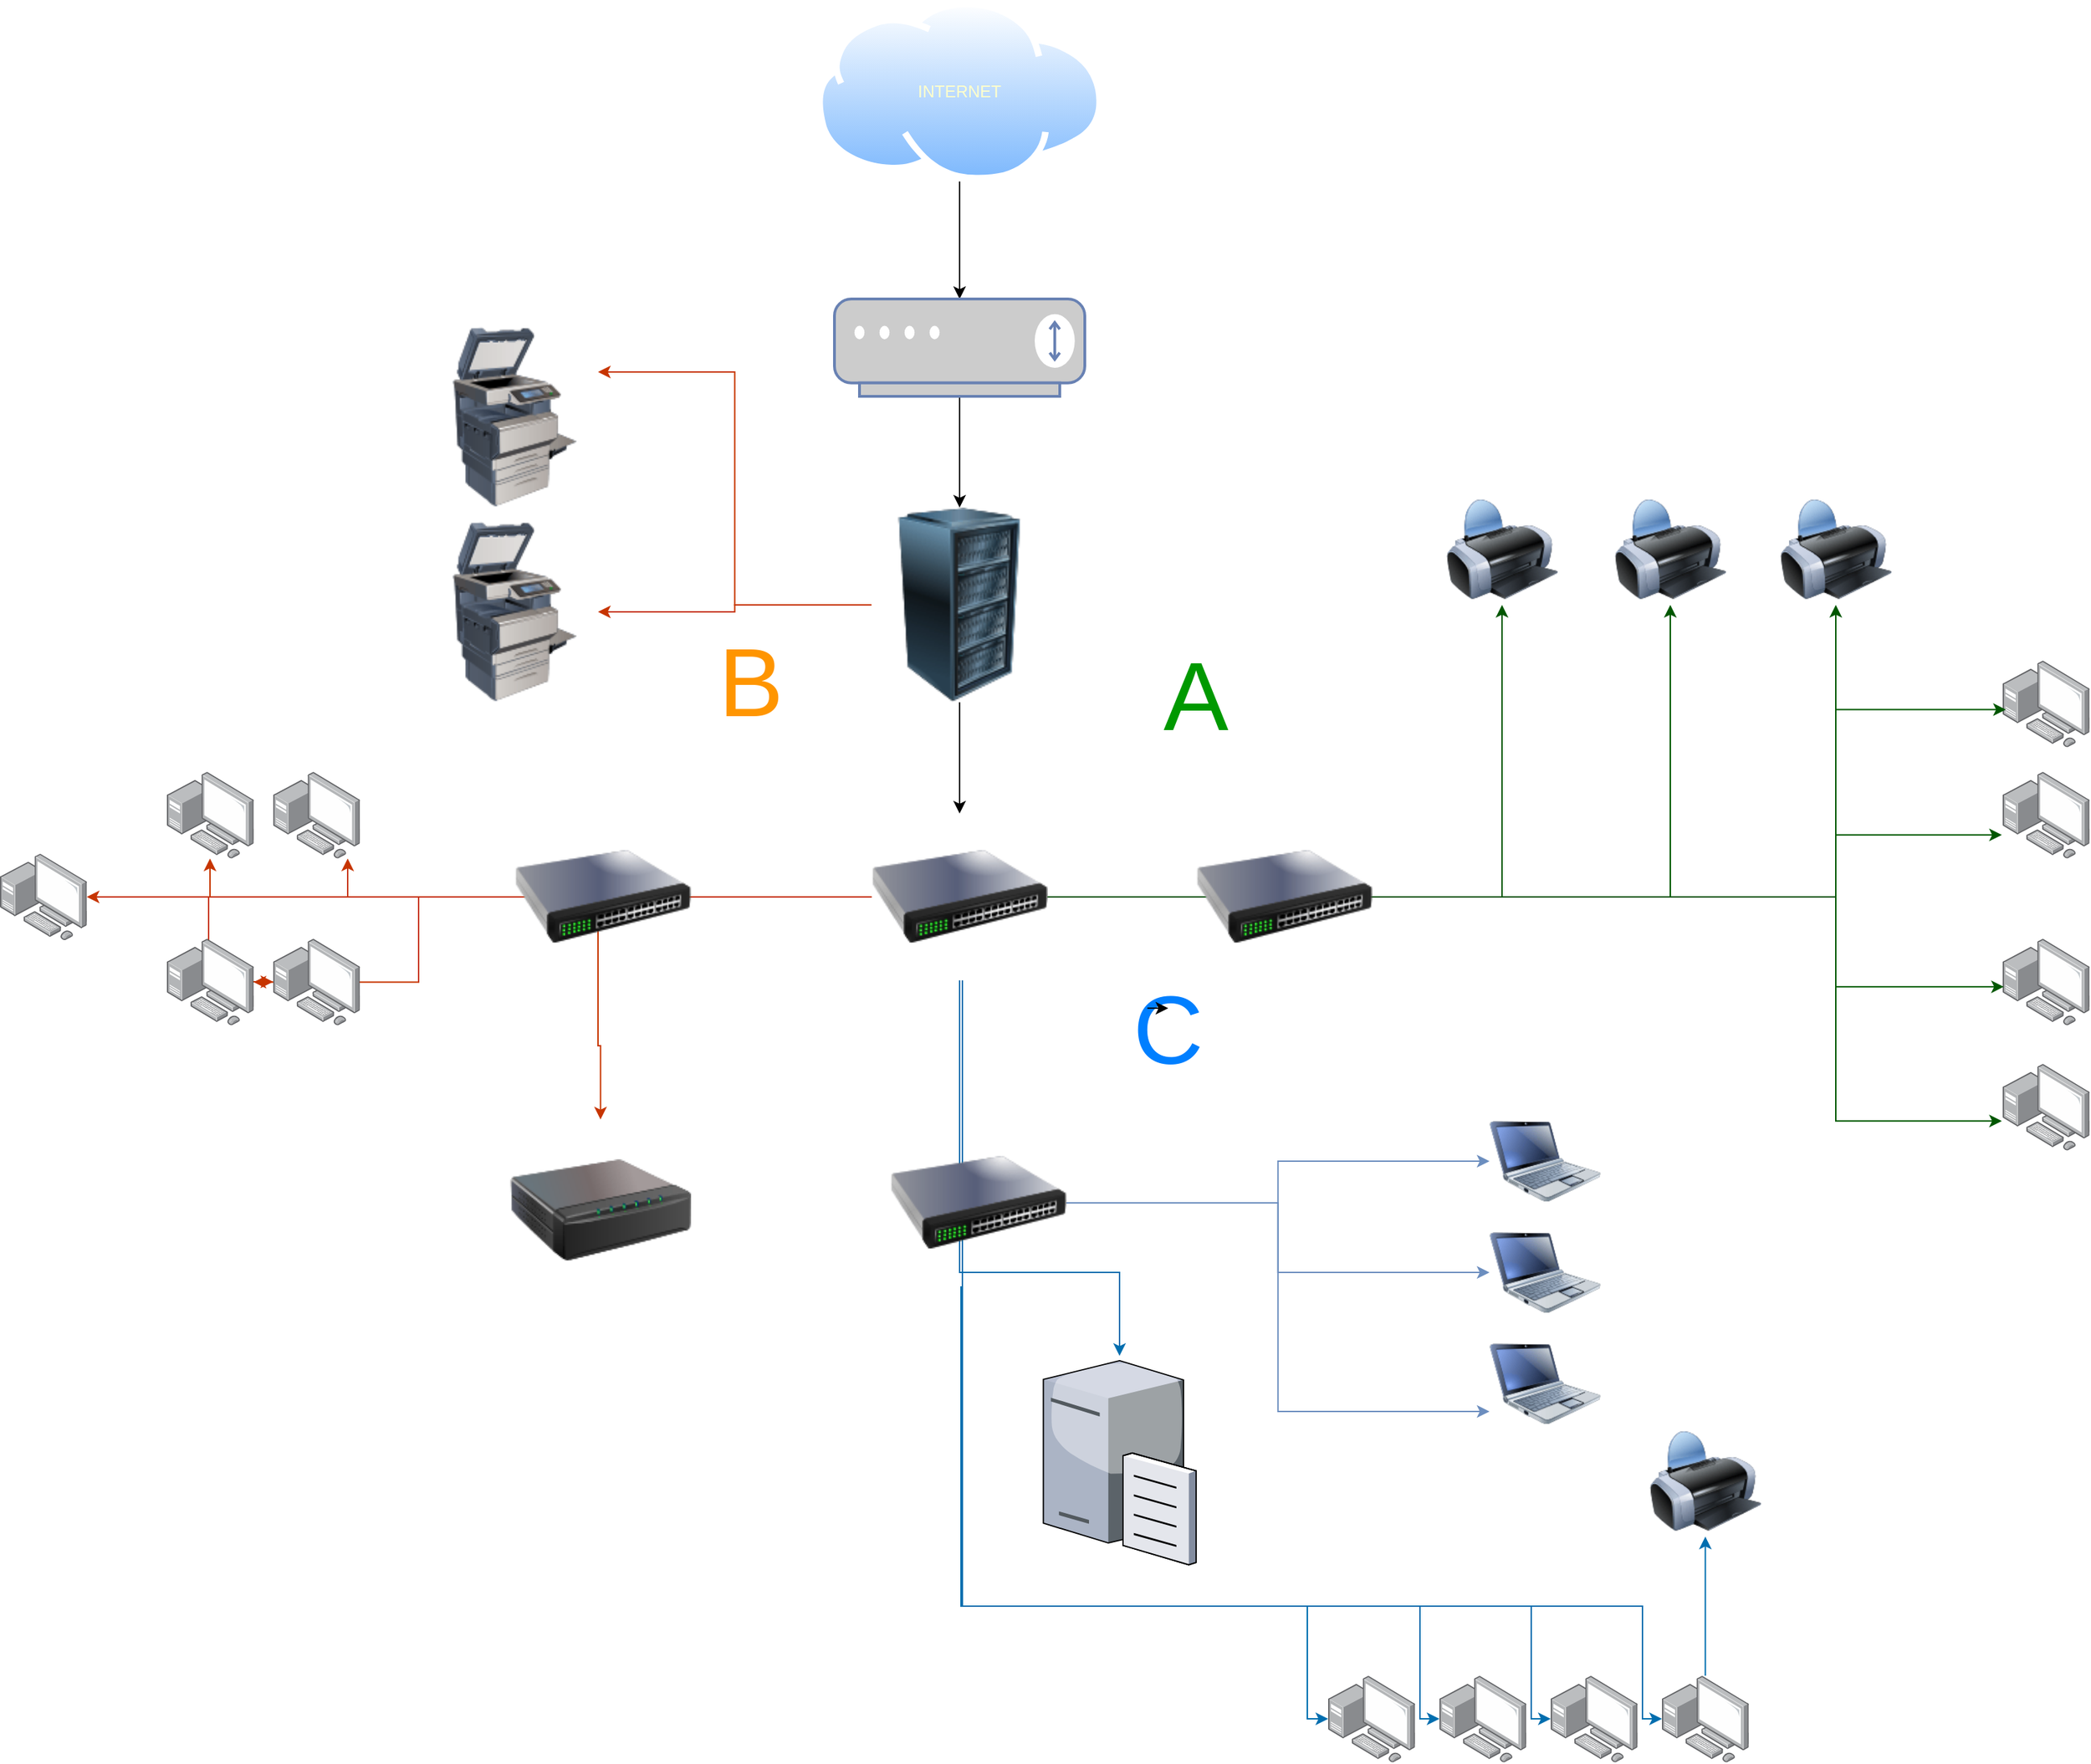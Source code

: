 <mxfile version="23.1.7" type="device">
  <diagram name="Página-1" id="7FIJpHnjYxpW0zgMZsRP">
    <mxGraphModel dx="2625" dy="2582" grid="1" gridSize="10" guides="1" tooltips="1" connect="1" arrows="1" fold="1" page="1" pageScale="1" pageWidth="827" pageHeight="1169" math="0" shadow="0">
      <root>
        <mxCell id="0" />
        <mxCell id="1" parent="0" />
        <mxCell id="o16BKhg6lxJO9Q1pBnN1-72" value="" style="edgeStyle=orthogonalEdgeStyle;rounded=0;orthogonalLoop=1;jettySize=auto;html=1;" parent="1" source="o16BKhg6lxJO9Q1pBnN1-43" target="o16BKhg6lxJO9Q1pBnN1-71" edge="1">
          <mxGeometry relative="1" as="geometry" />
        </mxCell>
        <mxCell id="o16BKhg6lxJO9Q1pBnN1-101" style="edgeStyle=orthogonalEdgeStyle;rounded=0;orthogonalLoop=1;jettySize=auto;html=1;entryX=1;entryY=0.25;entryDx=0;entryDy=0;fillColor=#fa6800;strokeColor=#C73500;" parent="1" source="o16BKhg6lxJO9Q1pBnN1-43" target="o16BKhg6lxJO9Q1pBnN1-87" edge="1">
          <mxGeometry relative="1" as="geometry" />
        </mxCell>
        <mxCell id="o16BKhg6lxJO9Q1pBnN1-102" style="edgeStyle=orthogonalEdgeStyle;rounded=0;orthogonalLoop=1;jettySize=auto;html=1;entryX=1;entryY=0.5;entryDx=0;entryDy=0;fillColor=#fa6800;strokeColor=#C73500;" parent="1" source="o16BKhg6lxJO9Q1pBnN1-43" target="o16BKhg6lxJO9Q1pBnN1-88" edge="1">
          <mxGeometry relative="1" as="geometry" />
        </mxCell>
        <mxCell id="o16BKhg6lxJO9Q1pBnN1-43" value="" style="image;html=1;image=img/lib/clip_art/computers/Server_Rack_128x128.png" parent="1" vertex="1">
          <mxGeometry x="756.58" y="-790" width="126.83" height="140" as="geometry" />
        </mxCell>
        <mxCell id="o16BKhg6lxJO9Q1pBnN1-46" value="" style="image;points=[];aspect=fixed;html=1;align=center;shadow=0;dashed=0;image=img/lib/allied_telesis/computer_and_terminals/Personal_Computer_with_Server.svg;" parent="1" vertex="1">
          <mxGeometry x="1570" y="-680" width="62.4" height="62.4" as="geometry" />
        </mxCell>
        <mxCell id="o16BKhg6lxJO9Q1pBnN1-56" value="" style="image;html=1;image=img/lib/clip_art/computers/Printer_128x128.png" parent="1" vertex="1">
          <mxGeometry x="1291" y="-800" width="80" height="80" as="geometry" />
        </mxCell>
        <mxCell id="o16BKhg6lxJO9Q1pBnN1-57" value="" style="image;html=1;image=img/lib/clip_art/computers/Printer_128x128.png" parent="1" vertex="1">
          <mxGeometry x="1410" y="-800" width="80" height="80" as="geometry" />
        </mxCell>
        <mxCell id="o16BKhg6lxJO9Q1pBnN1-58" value="" style="image;html=1;image=img/lib/clip_art/computers/Printer_128x128.png" parent="1" vertex="1">
          <mxGeometry x="1170" y="-800" width="80" height="80" as="geometry" />
        </mxCell>
        <mxCell id="o16BKhg6lxJO9Q1pBnN1-59" value="" style="image;points=[];aspect=fixed;html=1;align=center;shadow=0;dashed=0;image=img/lib/allied_telesis/computer_and_terminals/Personal_Computer_with_Server.svg;" parent="1" vertex="1">
          <mxGeometry x="1570" y="-600" width="62.4" height="62.4" as="geometry" />
        </mxCell>
        <mxCell id="o16BKhg6lxJO9Q1pBnN1-60" value="" style="image;points=[];aspect=fixed;html=1;align=center;shadow=0;dashed=0;image=img/lib/allied_telesis/computer_and_terminals/Personal_Computer_with_Server.svg;" parent="1" vertex="1">
          <mxGeometry x="1570" y="-390" width="62.4" height="62.4" as="geometry" />
        </mxCell>
        <mxCell id="o16BKhg6lxJO9Q1pBnN1-61" value="" style="image;points=[];aspect=fixed;html=1;align=center;shadow=0;dashed=0;image=img/lib/allied_telesis/computer_and_terminals/Personal_Computer_with_Server.svg;" parent="1" vertex="1">
          <mxGeometry x="1570" y="-480" width="62.4" height="62.4" as="geometry" />
        </mxCell>
        <mxCell id="o16BKhg6lxJO9Q1pBnN1-134" value="" style="edgeStyle=orthogonalEdgeStyle;rounded=0;orthogonalLoop=1;jettySize=auto;html=1;" parent="1" source="o16BKhg6lxJO9Q1pBnN1-63" target="o16BKhg6lxJO9Q1pBnN1-67" edge="1">
          <mxGeometry relative="1" as="geometry" />
        </mxCell>
        <mxCell id="o16BKhg6lxJO9Q1pBnN1-63" value="" style="image;aspect=fixed;perimeter=ellipsePerimeter;html=1;align=center;shadow=0;dashed=0;spacingTop=3;image=img/lib/active_directory/internet_cloud.svg;" parent="1" vertex="1">
          <mxGeometry x="716.82" y="-1154.5" width="206.35" height="130" as="geometry" />
        </mxCell>
        <mxCell id="o16BKhg6lxJO9Q1pBnN1-66" value="INTERNET" style="text;strokeColor=none;align=center;fillColor=none;html=1;verticalAlign=middle;whiteSpace=wrap;rounded=0;fontColor=#FFFFCC;" parent="1" vertex="1">
          <mxGeometry x="755" y="-1140" width="130" height="101" as="geometry" />
        </mxCell>
        <mxCell id="o16BKhg6lxJO9Q1pBnN1-70" value="" style="edgeStyle=orthogonalEdgeStyle;rounded=0;orthogonalLoop=1;jettySize=auto;html=1;" parent="1" source="o16BKhg6lxJO9Q1pBnN1-67" target="o16BKhg6lxJO9Q1pBnN1-43" edge="1">
          <mxGeometry relative="1" as="geometry" />
        </mxCell>
        <mxCell id="o16BKhg6lxJO9Q1pBnN1-67" value="" style="fontColor=#0066CC;verticalAlign=top;verticalLabelPosition=bottom;labelPosition=center;align=center;html=1;outlineConnect=0;fillColor=#CCCCCC;strokeColor=#6881B3;gradientColor=none;gradientDirection=north;strokeWidth=2;shape=mxgraph.networks.modem;" parent="1" vertex="1">
          <mxGeometry x="730.0" y="-940" width="180" height="70" as="geometry" />
        </mxCell>
        <mxCell id="o16BKhg6lxJO9Q1pBnN1-74" style="edgeStyle=orthogonalEdgeStyle;rounded=0;orthogonalLoop=1;jettySize=auto;html=1;fontColor=#3156ed;fillColor=#008a00;strokeColor=#005700;" parent="1" source="o16BKhg6lxJO9Q1pBnN1-71" target="o16BKhg6lxJO9Q1pBnN1-58" edge="1">
          <mxGeometry relative="1" as="geometry" />
        </mxCell>
        <mxCell id="o16BKhg6lxJO9Q1pBnN1-75" style="edgeStyle=orthogonalEdgeStyle;rounded=0;orthogonalLoop=1;jettySize=auto;html=1;entryX=0.5;entryY=1;entryDx=0;entryDy=0;fillColor=#008a00;strokeColor=#005700;" parent="1" source="o16BKhg6lxJO9Q1pBnN1-71" target="o16BKhg6lxJO9Q1pBnN1-56" edge="1">
          <mxGeometry relative="1" as="geometry" />
        </mxCell>
        <mxCell id="o16BKhg6lxJO9Q1pBnN1-76" style="edgeStyle=orthogonalEdgeStyle;rounded=0;orthogonalLoop=1;jettySize=auto;html=1;fillColor=#008a00;strokeColor=#005700;" parent="1" source="o16BKhg6lxJO9Q1pBnN1-71" target="o16BKhg6lxJO9Q1pBnN1-57" edge="1">
          <mxGeometry relative="1" as="geometry" />
        </mxCell>
        <mxCell id="o16BKhg6lxJO9Q1pBnN1-86" style="edgeStyle=orthogonalEdgeStyle;rounded=0;orthogonalLoop=1;jettySize=auto;html=1;fillColor=#fa6800;strokeColor=#C73500;" parent="1" source="o16BKhg6lxJO9Q1pBnN1-71" target="o16BKhg6lxJO9Q1pBnN1-92" edge="1">
          <mxGeometry relative="1" as="geometry">
            <mxPoint x="670.0" y="-510" as="targetPoint" />
          </mxGeometry>
        </mxCell>
        <mxCell id="o16BKhg6lxJO9Q1pBnN1-110" style="edgeStyle=orthogonalEdgeStyle;rounded=0;orthogonalLoop=1;jettySize=auto;html=1;fillColor=#1ba1e2;strokeColor=#006EAF;" parent="1" source="o16BKhg6lxJO9Q1pBnN1-71" target="o16BKhg6lxJO9Q1pBnN1-108" edge="1">
          <mxGeometry relative="1" as="geometry">
            <Array as="points">
              <mxPoint x="820" y="-240" />
              <mxPoint x="935" y="-240" />
            </Array>
          </mxGeometry>
        </mxCell>
        <mxCell id="o16BKhg6lxJO9Q1pBnN1-113" style="edgeStyle=orthogonalEdgeStyle;rounded=0;orthogonalLoop=1;jettySize=auto;html=1;fillColor=#fa6800;strokeColor=#C73500;" parent="1" source="o16BKhg6lxJO9Q1pBnN1-71" target="o16BKhg6lxJO9Q1pBnN1-93" edge="1">
          <mxGeometry relative="1" as="geometry">
            <Array as="points">
              <mxPoint x="380" y="-510" />
            </Array>
          </mxGeometry>
        </mxCell>
        <mxCell id="o16BKhg6lxJO9Q1pBnN1-114" style="edgeStyle=orthogonalEdgeStyle;rounded=0;orthogonalLoop=1;jettySize=auto;html=1;fillColor=#fa6800;strokeColor=#C73500;" parent="1" source="o16BKhg6lxJO9Q1pBnN1-71" target="o16BKhg6lxJO9Q1pBnN1-95" edge="1">
          <mxGeometry relative="1" as="geometry">
            <Array as="points">
              <mxPoint x="280" y="-510" />
              <mxPoint x="280" y="-449" />
            </Array>
          </mxGeometry>
        </mxCell>
        <mxCell id="o16BKhg6lxJO9Q1pBnN1-115" style="edgeStyle=orthogonalEdgeStyle;rounded=0;orthogonalLoop=1;jettySize=auto;html=1;fillColor=#fa6800;strokeColor=#C73500;" parent="1" source="o16BKhg6lxJO9Q1pBnN1-71" target="o16BKhg6lxJO9Q1pBnN1-94" edge="1">
          <mxGeometry relative="1" as="geometry">
            <Array as="points">
              <mxPoint x="281" y="-510" />
            </Array>
          </mxGeometry>
        </mxCell>
        <mxCell id="o16BKhg6lxJO9Q1pBnN1-116" style="edgeStyle=orthogonalEdgeStyle;rounded=0;orthogonalLoop=1;jettySize=auto;html=1;fillColor=#fa6800;strokeColor=#C73500;" parent="1" source="o16BKhg6lxJO9Q1pBnN1-71" target="o16BKhg6lxJO9Q1pBnN1-91" edge="1">
          <mxGeometry relative="1" as="geometry">
            <Array as="points">
              <mxPoint x="431" y="-510" />
            </Array>
          </mxGeometry>
        </mxCell>
        <mxCell id="o16BKhg6lxJO9Q1pBnN1-117" style="edgeStyle=orthogonalEdgeStyle;rounded=0;orthogonalLoop=1;jettySize=auto;html=1;fillColor=#fa6800;strokeColor=#C73500;" parent="1" source="o16BKhg6lxJO9Q1pBnN1-71" target="o16BKhg6lxJO9Q1pBnN1-112" edge="1">
          <mxGeometry relative="1" as="geometry">
            <Array as="points">
              <mxPoint x="560" y="-510" />
              <mxPoint x="560" y="-403" />
            </Array>
          </mxGeometry>
        </mxCell>
        <mxCell id="o16BKhg6lxJO9Q1pBnN1-124" style="edgeStyle=orthogonalEdgeStyle;rounded=0;orthogonalLoop=1;jettySize=auto;html=1;fillColor=#1ba1e2;strokeColor=#006EAF;" parent="1" source="o16BKhg6lxJO9Q1pBnN1-71" target="o16BKhg6lxJO9Q1pBnN1-122" edge="1">
          <mxGeometry relative="1" as="geometry">
            <mxPoint x="822" y="-120" as="targetPoint" />
            <Array as="points">
              <mxPoint x="822" />
              <mxPoint x="1070" />
              <mxPoint x="1070" y="81" />
            </Array>
          </mxGeometry>
        </mxCell>
        <mxCell id="o16BKhg6lxJO9Q1pBnN1-125" style="edgeStyle=orthogonalEdgeStyle;rounded=0;orthogonalLoop=1;jettySize=auto;html=1;fillColor=#1ba1e2;strokeColor=#006EAF;" parent="1" source="o16BKhg6lxJO9Q1pBnN1-71" target="o16BKhg6lxJO9Q1pBnN1-121" edge="1">
          <mxGeometry relative="1" as="geometry">
            <mxPoint x="822" y="180" as="targetPoint" />
            <Array as="points">
              <mxPoint x="822" />
              <mxPoint x="1151" />
              <mxPoint x="1151" y="81" />
            </Array>
          </mxGeometry>
        </mxCell>
        <mxCell id="o16BKhg6lxJO9Q1pBnN1-129" style="edgeStyle=orthogonalEdgeStyle;rounded=0;orthogonalLoop=1;jettySize=auto;html=1;fillColor=#1ba1e2;strokeColor=#006EAF;" parent="1" source="o16BKhg6lxJO9Q1pBnN1-139" target="o16BKhg6lxJO9Q1pBnN1-119" edge="1">
          <mxGeometry relative="1" as="geometry">
            <Array as="points">
              <mxPoint x="822" />
              <mxPoint x="1311" />
              <mxPoint x="1311" y="81" />
            </Array>
          </mxGeometry>
        </mxCell>
        <mxCell id="o16BKhg6lxJO9Q1pBnN1-130" style="edgeStyle=orthogonalEdgeStyle;rounded=0;orthogonalLoop=1;jettySize=auto;html=1;fillColor=#1ba1e2;strokeColor=#006EAF;" parent="1" source="o16BKhg6lxJO9Q1pBnN1-139" target="o16BKhg6lxJO9Q1pBnN1-120" edge="1">
          <mxGeometry relative="1" as="geometry">
            <Array as="points">
              <mxPoint x="821" />
              <mxPoint x="1231" />
              <mxPoint x="1231" y="81" />
            </Array>
          </mxGeometry>
        </mxCell>
        <mxCell id="o16BKhg6lxJO9Q1pBnN1-71" value="" style="image;html=1;image=img/lib/clip_art/networking/Switch_128x128.png" parent="1" vertex="1">
          <mxGeometry x="756.58" y="-570" width="126.83" height="120" as="geometry" />
        </mxCell>
        <mxCell id="o16BKhg6lxJO9Q1pBnN1-77" style="edgeStyle=orthogonalEdgeStyle;rounded=0;orthogonalLoop=1;jettySize=auto;html=1;entryX=0.036;entryY=0.565;entryDx=0;entryDy=0;entryPerimeter=0;fillColor=#008a00;strokeColor=#005700;" parent="1" source="o16BKhg6lxJO9Q1pBnN1-71" target="o16BKhg6lxJO9Q1pBnN1-46" edge="1">
          <mxGeometry relative="1" as="geometry">
            <Array as="points">
              <mxPoint x="1450" y="-510" />
              <mxPoint x="1450" y="-645" />
            </Array>
          </mxGeometry>
        </mxCell>
        <mxCell id="o16BKhg6lxJO9Q1pBnN1-78" style="edgeStyle=orthogonalEdgeStyle;rounded=0;orthogonalLoop=1;jettySize=auto;html=1;entryX=-0.01;entryY=0.659;entryDx=0;entryDy=0;entryPerimeter=0;fillColor=#008a00;strokeColor=#005700;" parent="1" source="o16BKhg6lxJO9Q1pBnN1-71" target="o16BKhg6lxJO9Q1pBnN1-60" edge="1">
          <mxGeometry relative="1" as="geometry">
            <Array as="points">
              <mxPoint x="1450" y="-510" />
              <mxPoint x="1450" y="-349" />
            </Array>
          </mxGeometry>
        </mxCell>
        <mxCell id="o16BKhg6lxJO9Q1pBnN1-79" style="edgeStyle=orthogonalEdgeStyle;rounded=0;orthogonalLoop=1;jettySize=auto;html=1;entryX=-0.01;entryY=0.728;entryDx=0;entryDy=0;entryPerimeter=0;fillColor=#008a00;strokeColor=#005700;" parent="1" source="o16BKhg6lxJO9Q1pBnN1-71" target="o16BKhg6lxJO9Q1pBnN1-59" edge="1">
          <mxGeometry relative="1" as="geometry">
            <Array as="points">
              <mxPoint x="1450" y="-510" />
              <mxPoint x="1450" y="-554" />
            </Array>
          </mxGeometry>
        </mxCell>
        <mxCell id="o16BKhg6lxJO9Q1pBnN1-81" style="edgeStyle=orthogonalEdgeStyle;rounded=0;orthogonalLoop=1;jettySize=auto;html=1;entryX=0.013;entryY=0.554;entryDx=0;entryDy=0;entryPerimeter=0;fontColor=#ff0000;labelBorderColor=#009900;labelBackgroundColor=#ff0000;fillColor=#008a00;strokeColor=#005700;" parent="1" source="o16BKhg6lxJO9Q1pBnN1-136" target="o16BKhg6lxJO9Q1pBnN1-61" edge="1">
          <mxGeometry relative="1" as="geometry">
            <Array as="points">
              <mxPoint x="1450" y="-510" />
              <mxPoint x="1450" y="-445" />
            </Array>
          </mxGeometry>
        </mxCell>
        <mxCell id="o16BKhg6lxJO9Q1pBnN1-87" value="" style="image;html=1;image=img/lib/clip_art/computers/Printer_Commercial_128x128.png" parent="1" vertex="1">
          <mxGeometry x="440" y="-920" width="120" height="130" as="geometry" />
        </mxCell>
        <mxCell id="o16BKhg6lxJO9Q1pBnN1-88" value="" style="image;html=1;image=img/lib/clip_art/computers/Printer_Commercial_128x128.png" parent="1" vertex="1">
          <mxGeometry x="440" y="-780" width="120" height="130" as="geometry" />
        </mxCell>
        <mxCell id="o16BKhg6lxJO9Q1pBnN1-91" value="" style="image;points=[];aspect=fixed;html=1;align=center;shadow=0;dashed=0;image=img/lib/allied_telesis/computer_and_terminals/Personal_Computer_with_Server.svg;" parent="1" vertex="1">
          <mxGeometry x="250" y="-480" width="62.4" height="62.4" as="geometry" />
        </mxCell>
        <mxCell id="o16BKhg6lxJO9Q1pBnN1-92" value="" style="image;points=[];aspect=fixed;html=1;align=center;shadow=0;dashed=0;image=img/lib/allied_telesis/computer_and_terminals/Personal_Computer_with_Server.svg;" parent="1" vertex="1">
          <mxGeometry x="130" y="-541.2" width="62.4" height="62.4" as="geometry" />
        </mxCell>
        <mxCell id="o16BKhg6lxJO9Q1pBnN1-93" value="" style="image;points=[];aspect=fixed;html=1;align=center;shadow=0;dashed=0;image=img/lib/allied_telesis/computer_and_terminals/Personal_Computer_with_Server.svg;" parent="1" vertex="1">
          <mxGeometry x="326.4" y="-600" width="62.4" height="62.4" as="geometry" />
        </mxCell>
        <mxCell id="o16BKhg6lxJO9Q1pBnN1-94" value="" style="image;points=[];aspect=fixed;html=1;align=center;shadow=0;dashed=0;image=img/lib/allied_telesis/computer_and_terminals/Personal_Computer_with_Server.svg;" parent="1" vertex="1">
          <mxGeometry x="250" y="-600" width="62.4" height="62.4" as="geometry" />
        </mxCell>
        <mxCell id="o16BKhg6lxJO9Q1pBnN1-95" value="" style="image;points=[];aspect=fixed;html=1;align=center;shadow=0;dashed=0;image=img/lib/allied_telesis/computer_and_terminals/Personal_Computer_with_Server.svg;" parent="1" vertex="1">
          <mxGeometry x="326.4" y="-480" width="62.4" height="62.4" as="geometry" />
        </mxCell>
        <mxCell id="o16BKhg6lxJO9Q1pBnN1-103" value="&lt;font style=&quot;font-size: 70px;&quot;&gt;A&lt;/font&gt;" style="text;align=center;html=1;verticalAlign=middle;whiteSpace=wrap;rounded=0;fontColor=#009900;" parent="1" vertex="1">
          <mxGeometry x="960" y="-670" width="60" height="30" as="geometry" />
        </mxCell>
        <mxCell id="o16BKhg6lxJO9Q1pBnN1-105" value="&lt;span style=&quot;font-size: 70px;&quot;&gt;B&lt;/span&gt;" style="text;strokeColor=none;align=center;fillColor=none;html=1;verticalAlign=middle;whiteSpace=wrap;rounded=0;fontColor=#ff9500;" parent="1" vertex="1">
          <mxGeometry x="640" y="-680" width="60" height="30" as="geometry" />
        </mxCell>
        <mxCell id="o16BKhg6lxJO9Q1pBnN1-108" value="" style="verticalLabelPosition=bottom;sketch=0;aspect=fixed;html=1;verticalAlign=top;strokeColor=none;align=center;outlineConnect=0;shape=mxgraph.citrix.file_server;" parent="1" vertex="1">
          <mxGeometry x="880.21" y="-180.0" width="109.79" height="150" as="geometry" />
        </mxCell>
        <mxCell id="o16BKhg6lxJO9Q1pBnN1-112" value="" style="image;html=1;image=img/lib/clip_art/networking/Print_Server_128x128.png" parent="1" vertex="1">
          <mxGeometry x="496.83" y="-350" width="130" height="130" as="geometry" />
        </mxCell>
        <mxCell id="o16BKhg6lxJO9Q1pBnN1-118" value="&lt;font style=&quot;font-size: 70px;&quot;&gt;C&lt;/font&gt;" style="text;align=center;html=1;verticalAlign=middle;whiteSpace=wrap;rounded=0;labelBackgroundColor=default;fontColor=#007FFF;" parent="1" vertex="1">
          <mxGeometry x="940" y="-430" width="60" height="30" as="geometry" />
        </mxCell>
        <mxCell id="o16BKhg6lxJO9Q1pBnN1-133" style="edgeStyle=orthogonalEdgeStyle;rounded=0;orthogonalLoop=1;jettySize=auto;html=1;fillColor=#1ba1e2;strokeColor=#006EAF;" parent="1" source="o16BKhg6lxJO9Q1pBnN1-119" target="o16BKhg6lxJO9Q1pBnN1-132" edge="1">
          <mxGeometry relative="1" as="geometry" />
        </mxCell>
        <mxCell id="o16BKhg6lxJO9Q1pBnN1-119" value="" style="image;points=[];aspect=fixed;html=1;align=center;shadow=0;dashed=0;image=img/lib/allied_telesis/computer_and_terminals/Personal_Computer_with_Server.svg;" parent="1" vertex="1">
          <mxGeometry x="1325" y="50" width="62.4" height="62.4" as="geometry" />
        </mxCell>
        <mxCell id="o16BKhg6lxJO9Q1pBnN1-120" value="" style="image;points=[];aspect=fixed;html=1;align=center;shadow=0;dashed=0;image=img/lib/allied_telesis/computer_and_terminals/Personal_Computer_with_Server.svg;" parent="1" vertex="1">
          <mxGeometry x="1245.0" y="50" width="62.4" height="62.4" as="geometry" />
        </mxCell>
        <mxCell id="o16BKhg6lxJO9Q1pBnN1-121" value="" style="image;points=[];aspect=fixed;html=1;align=center;shadow=0;dashed=0;image=img/lib/allied_telesis/computer_and_terminals/Personal_Computer_with_Server.svg;" parent="1" vertex="1">
          <mxGeometry x="1165" y="50" width="62.4" height="62.4" as="geometry" />
        </mxCell>
        <mxCell id="o16BKhg6lxJO9Q1pBnN1-122" value="" style="image;points=[];aspect=fixed;html=1;align=center;shadow=0;dashed=0;image=img/lib/allied_telesis/computer_and_terminals/Personal_Computer_with_Server.svg;" parent="1" vertex="1">
          <mxGeometry x="1085" y="50" width="62.4" height="62.4" as="geometry" />
        </mxCell>
        <mxCell id="o16BKhg6lxJO9Q1pBnN1-132" value="" style="image;html=1;image=img/lib/clip_art/computers/Printer_128x128.png" parent="1" vertex="1">
          <mxGeometry x="1316.2" y="-130" width="80" height="80" as="geometry" />
        </mxCell>
        <mxCell id="o16BKhg6lxJO9Q1pBnN1-135" value="" style="image;html=1;image=img/lib/clip_art/networking/Switch_128x128.png" parent="1" vertex="1">
          <mxGeometry x="500.0" y="-570" width="126.83" height="120" as="geometry" />
        </mxCell>
        <mxCell id="o16BKhg6lxJO9Q1pBnN1-136" value="" style="image;html=1;image=img/lib/clip_art/networking/Switch_128x128.png" parent="1" vertex="1">
          <mxGeometry x="990.0" y="-570" width="126.83" height="120" as="geometry" />
        </mxCell>
        <mxCell id="zCoiyv9DO3RwytooxpHi-6" style="edgeStyle=orthogonalEdgeStyle;rounded=0;orthogonalLoop=1;jettySize=auto;html=1;entryX=0;entryY=0.5;entryDx=0;entryDy=0;fillColor=#dae8fc;strokeColor=#6c8ebf;" edge="1" parent="1" source="o16BKhg6lxJO9Q1pBnN1-139" target="zCoiyv9DO3RwytooxpHi-2">
          <mxGeometry relative="1" as="geometry" />
        </mxCell>
        <mxCell id="zCoiyv9DO3RwytooxpHi-7" style="edgeStyle=orthogonalEdgeStyle;rounded=0;orthogonalLoop=1;jettySize=auto;html=1;entryX=0;entryY=0.5;entryDx=0;entryDy=0;fillColor=#dae8fc;strokeColor=#6c8ebf;" edge="1" parent="1" source="o16BKhg6lxJO9Q1pBnN1-139" target="zCoiyv9DO3RwytooxpHi-4">
          <mxGeometry relative="1" as="geometry" />
        </mxCell>
        <mxCell id="zCoiyv9DO3RwytooxpHi-8" style="edgeStyle=orthogonalEdgeStyle;rounded=0;orthogonalLoop=1;jettySize=auto;html=1;entryX=0;entryY=0.75;entryDx=0;entryDy=0;fillColor=#dae8fc;strokeColor=#6c8ebf;" edge="1" parent="1" source="o16BKhg6lxJO9Q1pBnN1-139" target="zCoiyv9DO3RwytooxpHi-3">
          <mxGeometry relative="1" as="geometry" />
        </mxCell>
        <mxCell id="o16BKhg6lxJO9Q1pBnN1-139" value="" style="image;html=1;image=img/lib/clip_art/networking/Switch_128x128.png" parent="1" vertex="1">
          <mxGeometry x="770" y="-350" width="126.83" height="120" as="geometry" />
        </mxCell>
        <mxCell id="zCoiyv9DO3RwytooxpHi-2" value="" style="image;html=1;image=img/lib/clip_art/computers/Netbook_128x128.png" vertex="1" parent="1">
          <mxGeometry x="1201" y="-360" width="80" height="80" as="geometry" />
        </mxCell>
        <mxCell id="zCoiyv9DO3RwytooxpHi-3" value="" style="image;html=1;image=img/lib/clip_art/computers/Netbook_128x128.png" vertex="1" parent="1">
          <mxGeometry x="1201" y="-200" width="80" height="80" as="geometry" />
        </mxCell>
        <mxCell id="zCoiyv9DO3RwytooxpHi-4" value="" style="image;html=1;image=img/lib/clip_art/computers/Netbook_128x128.png" vertex="1" parent="1">
          <mxGeometry x="1201" y="-280" width="80" height="80" as="geometry" />
        </mxCell>
        <mxCell id="zCoiyv9DO3RwytooxpHi-5" style="edgeStyle=orthogonalEdgeStyle;rounded=0;orthogonalLoop=1;jettySize=auto;html=1;exitX=0.25;exitY=0;exitDx=0;exitDy=0;entryX=0.5;entryY=0;entryDx=0;entryDy=0;" edge="1" parent="1" source="o16BKhg6lxJO9Q1pBnN1-118" target="o16BKhg6lxJO9Q1pBnN1-118">
          <mxGeometry relative="1" as="geometry" />
        </mxCell>
      </root>
    </mxGraphModel>
  </diagram>
</mxfile>
